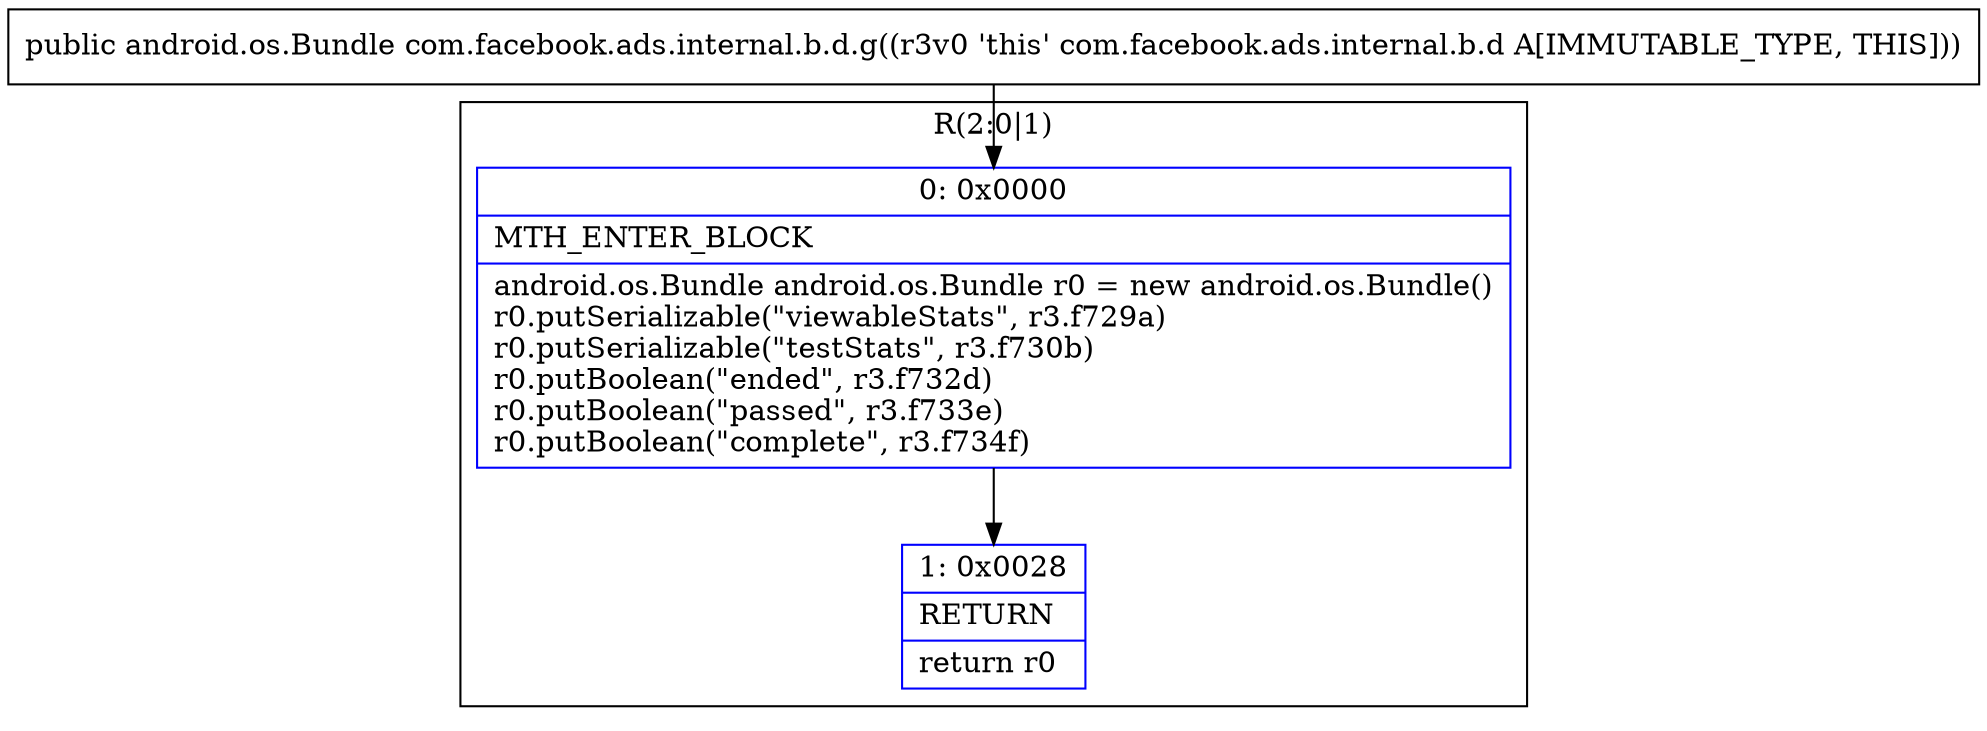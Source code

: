 digraph "CFG forcom.facebook.ads.internal.b.d.g()Landroid\/os\/Bundle;" {
subgraph cluster_Region_1168310136 {
label = "R(2:0|1)";
node [shape=record,color=blue];
Node_0 [shape=record,label="{0\:\ 0x0000|MTH_ENTER_BLOCK\l|android.os.Bundle android.os.Bundle r0 = new android.os.Bundle()\lr0.putSerializable(\"viewableStats\", r3.f729a)\lr0.putSerializable(\"testStats\", r3.f730b)\lr0.putBoolean(\"ended\", r3.f732d)\lr0.putBoolean(\"passed\", r3.f733e)\lr0.putBoolean(\"complete\", r3.f734f)\l}"];
Node_1 [shape=record,label="{1\:\ 0x0028|RETURN\l|return r0\l}"];
}
MethodNode[shape=record,label="{public android.os.Bundle com.facebook.ads.internal.b.d.g((r3v0 'this' com.facebook.ads.internal.b.d A[IMMUTABLE_TYPE, THIS])) }"];
MethodNode -> Node_0;
Node_0 -> Node_1;
}

